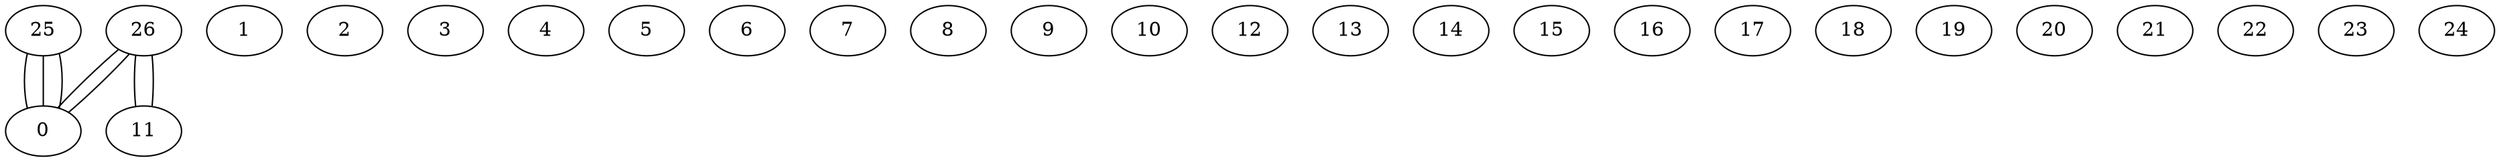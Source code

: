 graph G {
0;
1;
2;
3;
4;
5;
6;
7;
8;
9;
10;
11;
12;
13;
14;
15;
16;
17;
18;
19;
20;
21;
22;
23;
24;
25;
26;
26--11 ;
26--11 ;
26--0 ;
26--0 ;
25--0 ;
25--0 ;
25--0 ;
}
